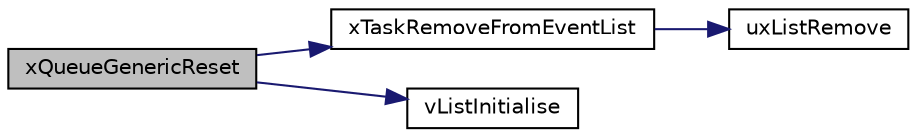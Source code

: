 digraph "xQueueGenericReset"
{
  edge [fontname="Helvetica",fontsize="10",labelfontname="Helvetica",labelfontsize="10"];
  node [fontname="Helvetica",fontsize="10",shape=record];
  rankdir="LR";
  Node22 [label="xQueueGenericReset",height=0.2,width=0.4,color="black", fillcolor="grey75", style="filled", fontcolor="black"];
  Node22 -> Node23 [color="midnightblue",fontsize="10",style="solid",fontname="Helvetica"];
  Node23 [label="xTaskRemoveFromEventList",height=0.2,width=0.4,color="black", fillcolor="white", style="filled",URL="$task_8h.html#a14513b7dd36055f73fba3c5ebbdc1b06"];
  Node23 -> Node24 [color="midnightblue",fontsize="10",style="solid",fontname="Helvetica"];
  Node24 [label="uxListRemove",height=0.2,width=0.4,color="black", fillcolor="white", style="filled",URL="$list_8h.html#a2eb1558482076fff8cafc63419c2d34a"];
  Node22 -> Node25 [color="midnightblue",fontsize="10",style="solid",fontname="Helvetica"];
  Node25 [label="vListInitialise",height=0.2,width=0.4,color="black", fillcolor="white", style="filled",URL="$list_8h.html#adeef7734d7d6d9a3eea642a70c106919"];
}
